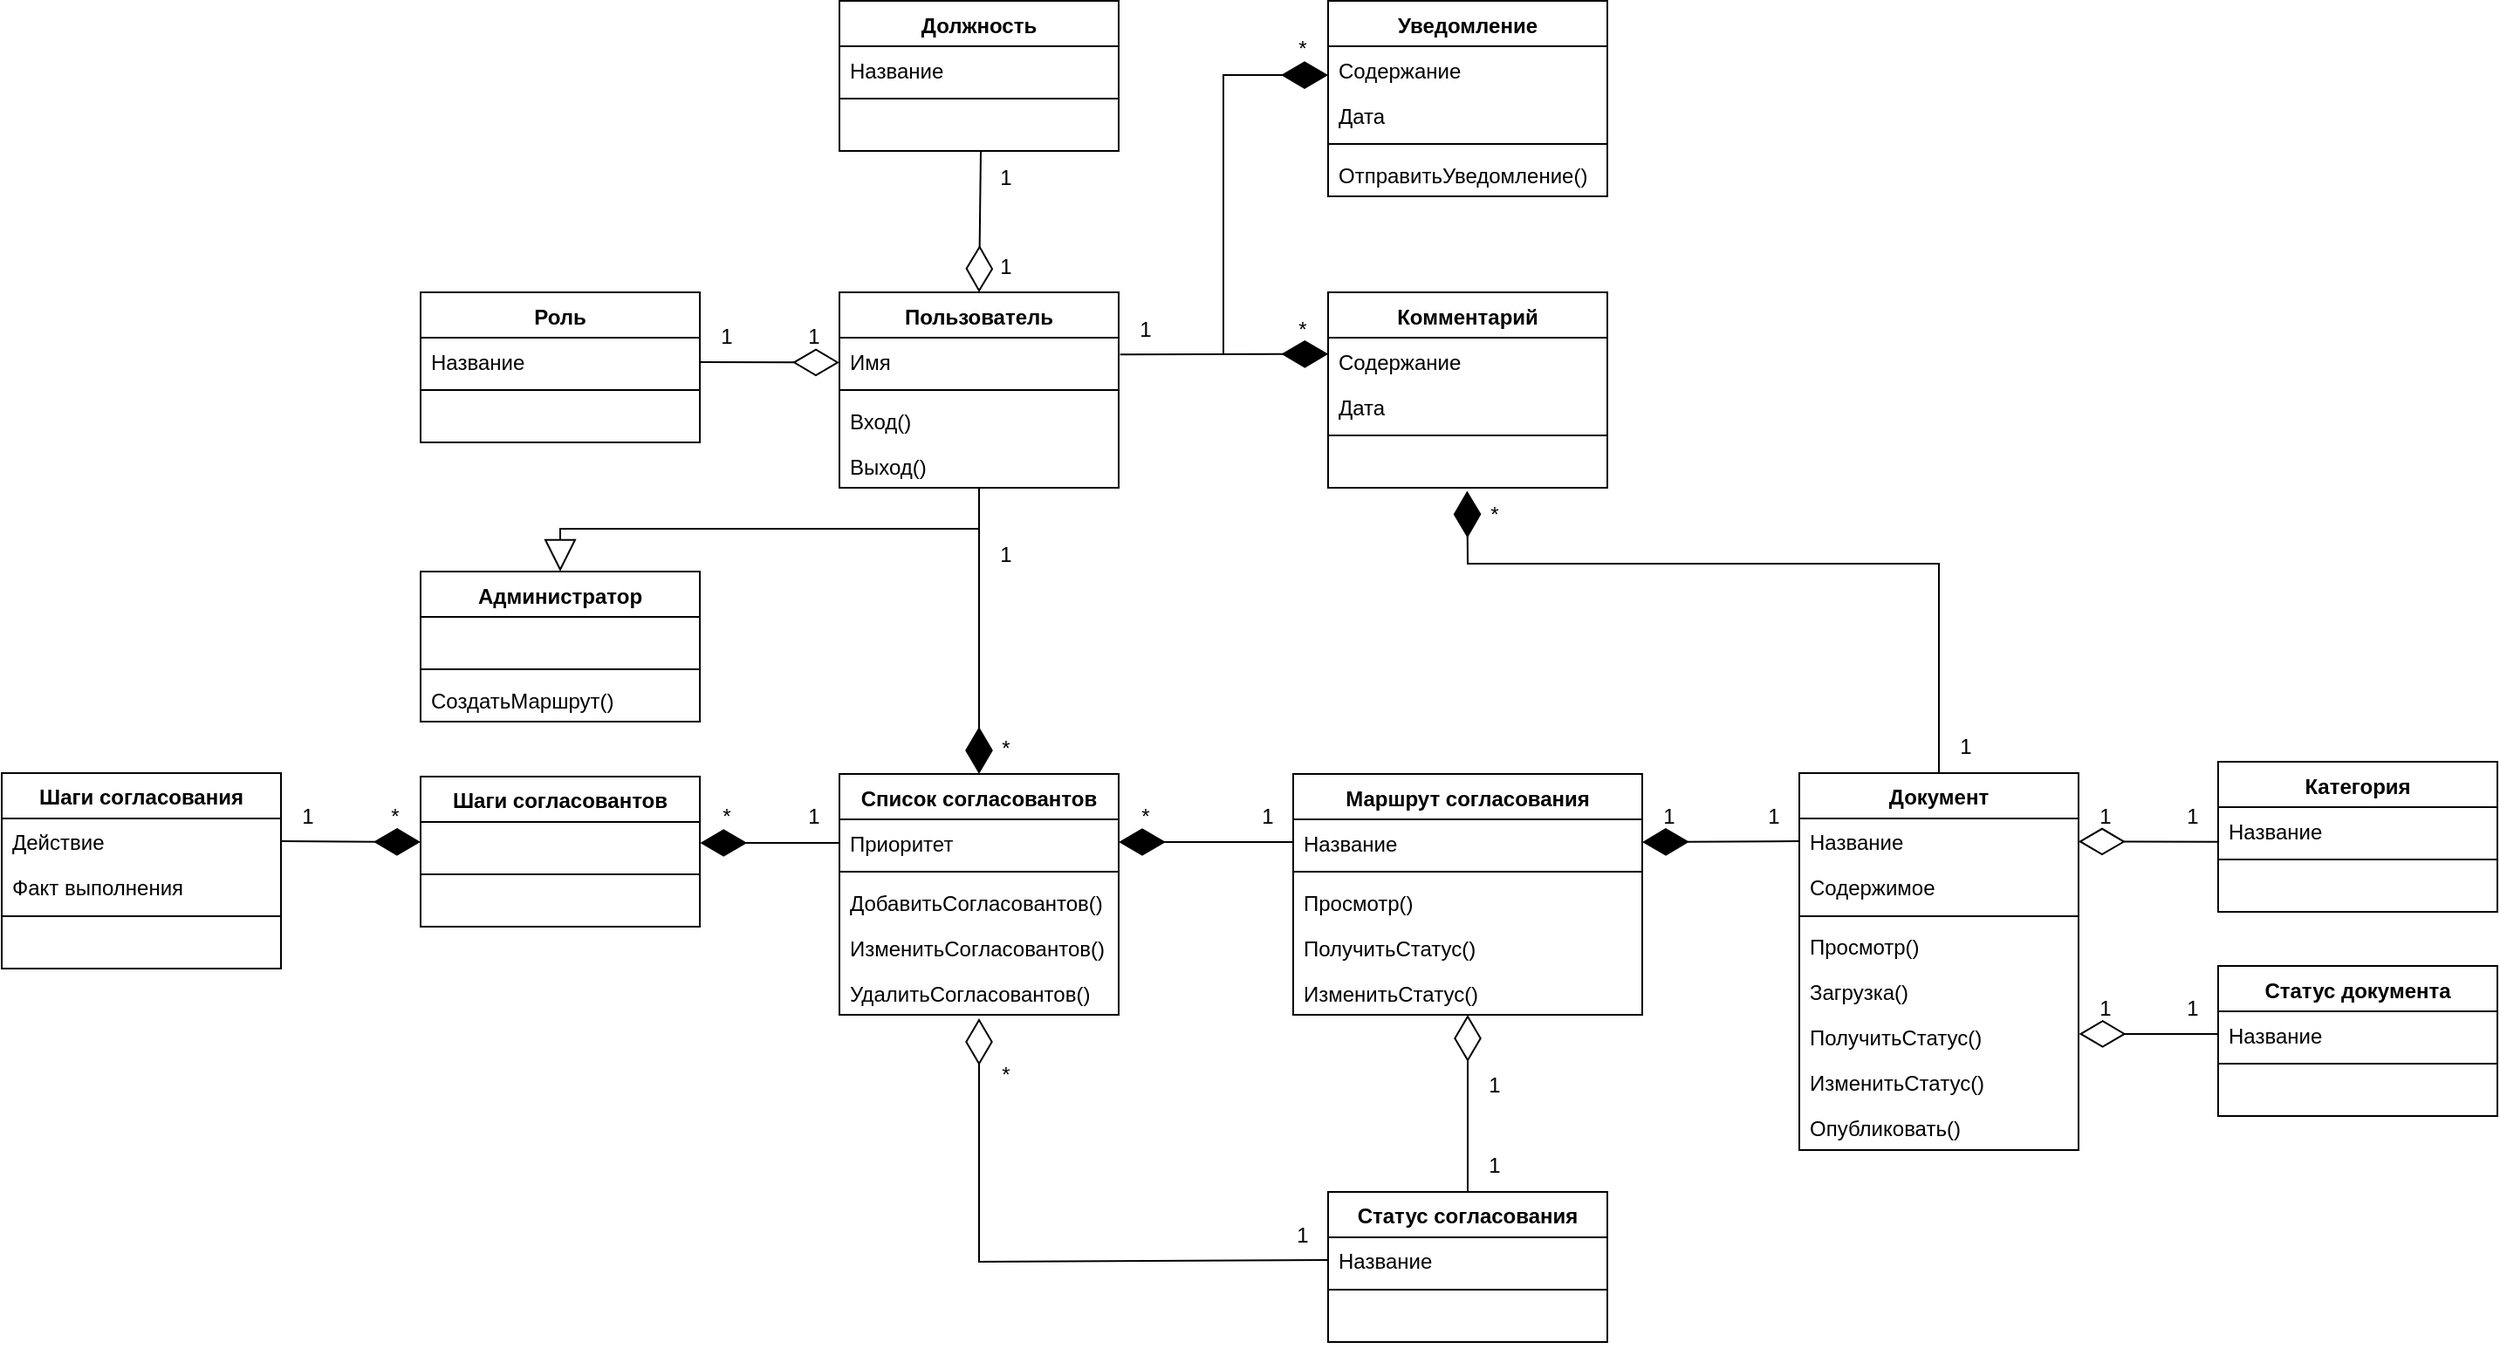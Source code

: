 <mxfile version="25.0.2">
  <diagram id="C5RBs43oDa-KdzZeNtuy" name="Page-1">
    <mxGraphModel dx="2420" dy="2107" grid="1" gridSize="10" guides="1" tooltips="1" connect="1" arrows="1" fold="1" page="1" pageScale="1" pageWidth="827" pageHeight="1169" math="0" shadow="0">
      <root>
        <mxCell id="WIyWlLk6GJQsqaUBKTNV-0" />
        <mxCell id="WIyWlLk6GJQsqaUBKTNV-1" parent="WIyWlLk6GJQsqaUBKTNV-0" />
        <mxCell id="7v97pKfbZcQ0z_pEZCTl-0" value="Пользователь" style="swimlane;fontStyle=1;align=center;verticalAlign=top;childLayout=stackLayout;horizontal=1;startSize=26;horizontalStack=0;resizeParent=1;resizeParentMax=0;resizeLast=0;collapsible=1;marginBottom=0;whiteSpace=wrap;html=1;" parent="WIyWlLk6GJQsqaUBKTNV-1" vertex="1">
          <mxGeometry x="200" y="164.5" width="160" height="112" as="geometry" />
        </mxCell>
        <mxCell id="7v97pKfbZcQ0z_pEZCTl-1" value="Имя" style="text;strokeColor=none;fillColor=none;align=left;verticalAlign=top;spacingLeft=4;spacingRight=4;overflow=hidden;rotatable=0;points=[[0,0.5],[1,0.5]];portConstraint=eastwest;whiteSpace=wrap;html=1;" parent="7v97pKfbZcQ0z_pEZCTl-0" vertex="1">
          <mxGeometry y="26" width="160" height="26" as="geometry" />
        </mxCell>
        <mxCell id="7v97pKfbZcQ0z_pEZCTl-2" value="" style="line;strokeWidth=1;fillColor=none;align=left;verticalAlign=middle;spacingTop=-1;spacingLeft=3;spacingRight=3;rotatable=0;labelPosition=right;points=[];portConstraint=eastwest;strokeColor=inherit;" parent="7v97pKfbZcQ0z_pEZCTl-0" vertex="1">
          <mxGeometry y="52" width="160" height="8" as="geometry" />
        </mxCell>
        <mxCell id="7v97pKfbZcQ0z_pEZCTl-3" value="Вход()&lt;div&gt;&lt;br&gt;&lt;/div&gt;" style="text;strokeColor=none;fillColor=none;align=left;verticalAlign=top;spacingLeft=4;spacingRight=4;overflow=hidden;rotatable=0;points=[[0,0.5],[1,0.5]];portConstraint=eastwest;whiteSpace=wrap;html=1;" parent="7v97pKfbZcQ0z_pEZCTl-0" vertex="1">
          <mxGeometry y="60" width="160" height="26" as="geometry" />
        </mxCell>
        <mxCell id="7v97pKfbZcQ0z_pEZCTl-6" value="Выход()" style="text;strokeColor=none;fillColor=none;align=left;verticalAlign=top;spacingLeft=4;spacingRight=4;overflow=hidden;rotatable=0;points=[[0,0.5],[1,0.5]];portConstraint=eastwest;whiteSpace=wrap;html=1;" parent="7v97pKfbZcQ0z_pEZCTl-0" vertex="1">
          <mxGeometry y="86" width="160" height="26" as="geometry" />
        </mxCell>
        <mxCell id="7v97pKfbZcQ0z_pEZCTl-7" value="Роль" style="swimlane;fontStyle=1;align=center;verticalAlign=top;childLayout=stackLayout;horizontal=1;startSize=26;horizontalStack=0;resizeParent=1;resizeParentMax=0;resizeLast=0;collapsible=1;marginBottom=0;whiteSpace=wrap;html=1;" parent="WIyWlLk6GJQsqaUBKTNV-1" vertex="1">
          <mxGeometry x="-40" y="164.5" width="160" height="86" as="geometry" />
        </mxCell>
        <mxCell id="7v97pKfbZcQ0z_pEZCTl-8" value="Название" style="text;strokeColor=none;fillColor=none;align=left;verticalAlign=top;spacingLeft=4;spacingRight=4;overflow=hidden;rotatable=0;points=[[0,0.5],[1,0.5]];portConstraint=eastwest;whiteSpace=wrap;html=1;" parent="7v97pKfbZcQ0z_pEZCTl-7" vertex="1">
          <mxGeometry y="26" width="160" height="26" as="geometry" />
        </mxCell>
        <mxCell id="7v97pKfbZcQ0z_pEZCTl-9" value="" style="line;strokeWidth=1;fillColor=none;align=left;verticalAlign=middle;spacingTop=-1;spacingLeft=3;spacingRight=3;rotatable=0;labelPosition=right;points=[];portConstraint=eastwest;strokeColor=inherit;" parent="7v97pKfbZcQ0z_pEZCTl-7" vertex="1">
          <mxGeometry y="52" width="160" height="8" as="geometry" />
        </mxCell>
        <mxCell id="7v97pKfbZcQ0z_pEZCTl-10" value="&lt;div&gt;&lt;br&gt;&lt;/div&gt;" style="text;strokeColor=none;fillColor=none;align=left;verticalAlign=top;spacingLeft=4;spacingRight=4;overflow=hidden;rotatable=0;points=[[0,0.5],[1,0.5]];portConstraint=eastwest;whiteSpace=wrap;html=1;" parent="7v97pKfbZcQ0z_pEZCTl-7" vertex="1">
          <mxGeometry y="60" width="160" height="26" as="geometry" />
        </mxCell>
        <mxCell id="7v97pKfbZcQ0z_pEZCTl-15" value="Документ" style="swimlane;fontStyle=1;align=center;verticalAlign=top;childLayout=stackLayout;horizontal=1;startSize=26;horizontalStack=0;resizeParent=1;resizeParentMax=0;resizeLast=0;collapsible=1;marginBottom=0;whiteSpace=wrap;html=1;" parent="WIyWlLk6GJQsqaUBKTNV-1" vertex="1">
          <mxGeometry x="750" y="440" width="160" height="216" as="geometry" />
        </mxCell>
        <mxCell id="7v97pKfbZcQ0z_pEZCTl-16" value="Название" style="text;strokeColor=none;fillColor=none;align=left;verticalAlign=top;spacingLeft=4;spacingRight=4;overflow=hidden;rotatable=0;points=[[0,0.5],[1,0.5]];portConstraint=eastwest;whiteSpace=wrap;html=1;" parent="7v97pKfbZcQ0z_pEZCTl-15" vertex="1">
          <mxGeometry y="26" width="160" height="26" as="geometry" />
        </mxCell>
        <mxCell id="7v97pKfbZcQ0z_pEZCTl-21" value="Содержимое" style="text;strokeColor=none;fillColor=none;align=left;verticalAlign=top;spacingLeft=4;spacingRight=4;overflow=hidden;rotatable=0;points=[[0,0.5],[1,0.5]];portConstraint=eastwest;whiteSpace=wrap;html=1;" parent="7v97pKfbZcQ0z_pEZCTl-15" vertex="1">
          <mxGeometry y="52" width="160" height="26" as="geometry" />
        </mxCell>
        <mxCell id="7v97pKfbZcQ0z_pEZCTl-17" value="" style="line;strokeWidth=1;fillColor=none;align=left;verticalAlign=middle;spacingTop=-1;spacingLeft=3;spacingRight=3;rotatable=0;labelPosition=right;points=[];portConstraint=eastwest;strokeColor=inherit;" parent="7v97pKfbZcQ0z_pEZCTl-15" vertex="1">
          <mxGeometry y="78" width="160" height="8" as="geometry" />
        </mxCell>
        <mxCell id="7v97pKfbZcQ0z_pEZCTl-18" value="Просмотр()" style="text;strokeColor=none;fillColor=none;align=left;verticalAlign=top;spacingLeft=4;spacingRight=4;overflow=hidden;rotatable=0;points=[[0,0.5],[1,0.5]];portConstraint=eastwest;whiteSpace=wrap;html=1;" parent="7v97pKfbZcQ0z_pEZCTl-15" vertex="1">
          <mxGeometry y="86" width="160" height="26" as="geometry" />
        </mxCell>
        <mxCell id="7v97pKfbZcQ0z_pEZCTl-19" value="Загрузка()" style="text;strokeColor=none;fillColor=none;align=left;verticalAlign=top;spacingLeft=4;spacingRight=4;overflow=hidden;rotatable=0;points=[[0,0.5],[1,0.5]];portConstraint=eastwest;whiteSpace=wrap;html=1;" parent="7v97pKfbZcQ0z_pEZCTl-15" vertex="1">
          <mxGeometry y="112" width="160" height="26" as="geometry" />
        </mxCell>
        <mxCell id="7v97pKfbZcQ0z_pEZCTl-24" value="ПолучитьСтатус()" style="text;strokeColor=none;fillColor=none;align=left;verticalAlign=top;spacingLeft=4;spacingRight=4;overflow=hidden;rotatable=0;points=[[0,0.5],[1,0.5]];portConstraint=eastwest;whiteSpace=wrap;html=1;" parent="7v97pKfbZcQ0z_pEZCTl-15" vertex="1">
          <mxGeometry y="138" width="160" height="26" as="geometry" />
        </mxCell>
        <mxCell id="7v97pKfbZcQ0z_pEZCTl-23" value="ИзменитьСтатус()" style="text;strokeColor=none;fillColor=none;align=left;verticalAlign=top;spacingLeft=4;spacingRight=4;overflow=hidden;rotatable=0;points=[[0,0.5],[1,0.5]];portConstraint=eastwest;whiteSpace=wrap;html=1;" parent="7v97pKfbZcQ0z_pEZCTl-15" vertex="1">
          <mxGeometry y="164" width="160" height="26" as="geometry" />
        </mxCell>
        <mxCell id="7v97pKfbZcQ0z_pEZCTl-22" value="Опубликовать()" style="text;strokeColor=none;fillColor=none;align=left;verticalAlign=top;spacingLeft=4;spacingRight=4;overflow=hidden;rotatable=0;points=[[0,0.5],[1,0.5]];portConstraint=eastwest;whiteSpace=wrap;html=1;" parent="7v97pKfbZcQ0z_pEZCTl-15" vertex="1">
          <mxGeometry y="190" width="160" height="26" as="geometry" />
        </mxCell>
        <mxCell id="7v97pKfbZcQ0z_pEZCTl-25" value="Категория" style="swimlane;fontStyle=1;align=center;verticalAlign=top;childLayout=stackLayout;horizontal=1;startSize=26;horizontalStack=0;resizeParent=1;resizeParentMax=0;resizeLast=0;collapsible=1;marginBottom=0;whiteSpace=wrap;html=1;" parent="WIyWlLk6GJQsqaUBKTNV-1" vertex="1">
          <mxGeometry x="990" y="433.5" width="160" height="86" as="geometry" />
        </mxCell>
        <mxCell id="7v97pKfbZcQ0z_pEZCTl-26" value="Название" style="text;strokeColor=none;fillColor=none;align=left;verticalAlign=top;spacingLeft=4;spacingRight=4;overflow=hidden;rotatable=0;points=[[0,0.5],[1,0.5]];portConstraint=eastwest;whiteSpace=wrap;html=1;" parent="7v97pKfbZcQ0z_pEZCTl-25" vertex="1">
          <mxGeometry y="26" width="160" height="26" as="geometry" />
        </mxCell>
        <mxCell id="7v97pKfbZcQ0z_pEZCTl-27" value="" style="line;strokeWidth=1;fillColor=none;align=left;verticalAlign=middle;spacingTop=-1;spacingLeft=3;spacingRight=3;rotatable=0;labelPosition=right;points=[];portConstraint=eastwest;strokeColor=inherit;" parent="7v97pKfbZcQ0z_pEZCTl-25" vertex="1">
          <mxGeometry y="52" width="160" height="8" as="geometry" />
        </mxCell>
        <mxCell id="7v97pKfbZcQ0z_pEZCTl-28" value="&lt;div&gt;&lt;br&gt;&lt;/div&gt;" style="text;strokeColor=none;fillColor=none;align=left;verticalAlign=top;spacingLeft=4;spacingRight=4;overflow=hidden;rotatable=0;points=[[0,0.5],[1,0.5]];portConstraint=eastwest;whiteSpace=wrap;html=1;" parent="7v97pKfbZcQ0z_pEZCTl-25" vertex="1">
          <mxGeometry y="60" width="160" height="26" as="geometry" />
        </mxCell>
        <mxCell id="7v97pKfbZcQ0z_pEZCTl-29" value="Статус документа" style="swimlane;fontStyle=1;align=center;verticalAlign=top;childLayout=stackLayout;horizontal=1;startSize=26;horizontalStack=0;resizeParent=1;resizeParentMax=0;resizeLast=0;collapsible=1;marginBottom=0;whiteSpace=wrap;html=1;" parent="WIyWlLk6GJQsqaUBKTNV-1" vertex="1">
          <mxGeometry x="990" y="550.5" width="160" height="86" as="geometry" />
        </mxCell>
        <mxCell id="7v97pKfbZcQ0z_pEZCTl-30" value="Название" style="text;strokeColor=none;fillColor=none;align=left;verticalAlign=top;spacingLeft=4;spacingRight=4;overflow=hidden;rotatable=0;points=[[0,0.5],[1,0.5]];portConstraint=eastwest;whiteSpace=wrap;html=1;" parent="7v97pKfbZcQ0z_pEZCTl-29" vertex="1">
          <mxGeometry y="26" width="160" height="26" as="geometry" />
        </mxCell>
        <mxCell id="7v97pKfbZcQ0z_pEZCTl-31" value="" style="line;strokeWidth=1;fillColor=none;align=left;verticalAlign=middle;spacingTop=-1;spacingLeft=3;spacingRight=3;rotatable=0;labelPosition=right;points=[];portConstraint=eastwest;strokeColor=inherit;" parent="7v97pKfbZcQ0z_pEZCTl-29" vertex="1">
          <mxGeometry y="52" width="160" height="8" as="geometry" />
        </mxCell>
        <mxCell id="7v97pKfbZcQ0z_pEZCTl-32" value="&lt;div&gt;&lt;br&gt;&lt;/div&gt;" style="text;strokeColor=none;fillColor=none;align=left;verticalAlign=top;spacingLeft=4;spacingRight=4;overflow=hidden;rotatable=0;points=[[0,0.5],[1,0.5]];portConstraint=eastwest;whiteSpace=wrap;html=1;" parent="7v97pKfbZcQ0z_pEZCTl-29" vertex="1">
          <mxGeometry y="60" width="160" height="26" as="geometry" />
        </mxCell>
        <mxCell id="7v97pKfbZcQ0z_pEZCTl-33" value="" style="group" parent="WIyWlLk6GJQsqaUBKTNV-1" vertex="1" connectable="0">
          <mxGeometry x="120" y="174.5" width="80" height="30" as="geometry" />
        </mxCell>
        <mxCell id="7v97pKfbZcQ0z_pEZCTl-12" value="" style="endArrow=diamondThin;endFill=0;endSize=24;html=1;rounded=0;entryX=1;entryY=1.007;entryDx=0;entryDy=0;entryPerimeter=0;" parent="7v97pKfbZcQ0z_pEZCTl-33" target="7v97pKfbZcQ0z_pEZCTl-14" edge="1">
          <mxGeometry width="160" relative="1" as="geometry">
            <mxPoint y="30" as="sourcePoint" />
            <mxPoint x="160" y="30" as="targetPoint" />
          </mxGeometry>
        </mxCell>
        <mxCell id="7v97pKfbZcQ0z_pEZCTl-13" value="1" style="text;html=1;align=center;verticalAlign=middle;resizable=0;points=[];autosize=1;strokeColor=none;fillColor=none;" parent="7v97pKfbZcQ0z_pEZCTl-33" vertex="1">
          <mxGeometry width="30" height="30" as="geometry" />
        </mxCell>
        <mxCell id="7v97pKfbZcQ0z_pEZCTl-14" value="1" style="text;html=1;align=center;verticalAlign=middle;resizable=0;points=[];autosize=1;strokeColor=none;fillColor=none;" parent="7v97pKfbZcQ0z_pEZCTl-33" vertex="1">
          <mxGeometry x="50" width="30" height="30" as="geometry" />
        </mxCell>
        <mxCell id="7v97pKfbZcQ0z_pEZCTl-35" value="" style="endArrow=diamondThin;endFill=0;endSize=24;html=1;rounded=0;exitX=-0.002;exitY=0.766;exitDx=0;exitDy=0;exitPerimeter=0;" parent="WIyWlLk6GJQsqaUBKTNV-1" source="7v97pKfbZcQ0z_pEZCTl-26" target="7v97pKfbZcQ0z_pEZCTl-16" edge="1">
          <mxGeometry width="160" relative="1" as="geometry">
            <mxPoint x="790" y="400" as="sourcePoint" />
            <mxPoint x="950" y="400" as="targetPoint" />
          </mxGeometry>
        </mxCell>
        <mxCell id="7v97pKfbZcQ0z_pEZCTl-36" value="1" style="text;html=1;align=center;verticalAlign=middle;resizable=0;points=[];autosize=1;strokeColor=none;fillColor=none;" parent="WIyWlLk6GJQsqaUBKTNV-1" vertex="1">
          <mxGeometry x="910" y="450" width="30" height="30" as="geometry" />
        </mxCell>
        <mxCell id="7v97pKfbZcQ0z_pEZCTl-37" value="1" style="text;html=1;align=center;verticalAlign=middle;resizable=0;points=[];autosize=1;strokeColor=none;fillColor=none;" parent="WIyWlLk6GJQsqaUBKTNV-1" vertex="1">
          <mxGeometry x="960" y="450" width="30" height="30" as="geometry" />
        </mxCell>
        <mxCell id="7v97pKfbZcQ0z_pEZCTl-38" value="" style="endArrow=diamondThin;endFill=0;endSize=24;html=1;rounded=0;exitX=0;exitY=0.5;exitDx=0;exitDy=0;entryX=0.011;entryY=0.982;entryDx=0;entryDy=0;entryPerimeter=0;" parent="WIyWlLk6GJQsqaUBKTNV-1" source="7v97pKfbZcQ0z_pEZCTl-30" target="7v97pKfbZcQ0z_pEZCTl-39" edge="1">
          <mxGeometry width="160" relative="1" as="geometry">
            <mxPoint x="841" y="369" as="sourcePoint" />
            <mxPoint x="840" y="450" as="targetPoint" />
          </mxGeometry>
        </mxCell>
        <mxCell id="7v97pKfbZcQ0z_pEZCTl-39" value="1" style="text;html=1;align=center;verticalAlign=middle;resizable=0;points=[];autosize=1;strokeColor=none;fillColor=none;" parent="WIyWlLk6GJQsqaUBKTNV-1" vertex="1">
          <mxGeometry x="910" y="560" width="30" height="30" as="geometry" />
        </mxCell>
        <mxCell id="7v97pKfbZcQ0z_pEZCTl-40" value="1" style="text;html=1;align=center;verticalAlign=middle;resizable=0;points=[];autosize=1;strokeColor=none;fillColor=none;" parent="WIyWlLk6GJQsqaUBKTNV-1" vertex="1">
          <mxGeometry x="960" y="560" width="30" height="30" as="geometry" />
        </mxCell>
        <mxCell id="7v97pKfbZcQ0z_pEZCTl-41" value="Должность" style="swimlane;fontStyle=1;align=center;verticalAlign=top;childLayout=stackLayout;horizontal=1;startSize=26;horizontalStack=0;resizeParent=1;resizeParentMax=0;resizeLast=0;collapsible=1;marginBottom=0;whiteSpace=wrap;html=1;" parent="WIyWlLk6GJQsqaUBKTNV-1" vertex="1">
          <mxGeometry x="200" y="-2.5" width="160" height="86" as="geometry" />
        </mxCell>
        <mxCell id="7v97pKfbZcQ0z_pEZCTl-42" value="Название" style="text;strokeColor=none;fillColor=none;align=left;verticalAlign=top;spacingLeft=4;spacingRight=4;overflow=hidden;rotatable=0;points=[[0,0.5],[1,0.5]];portConstraint=eastwest;whiteSpace=wrap;html=1;" parent="7v97pKfbZcQ0z_pEZCTl-41" vertex="1">
          <mxGeometry y="26" width="160" height="26" as="geometry" />
        </mxCell>
        <mxCell id="7v97pKfbZcQ0z_pEZCTl-43" value="" style="line;strokeWidth=1;fillColor=none;align=left;verticalAlign=middle;spacingTop=-1;spacingLeft=3;spacingRight=3;rotatable=0;labelPosition=right;points=[];portConstraint=eastwest;strokeColor=inherit;" parent="7v97pKfbZcQ0z_pEZCTl-41" vertex="1">
          <mxGeometry y="52" width="160" height="8" as="geometry" />
        </mxCell>
        <mxCell id="7v97pKfbZcQ0z_pEZCTl-44" value="&lt;div&gt;&lt;br&gt;&lt;/div&gt;" style="text;strokeColor=none;fillColor=none;align=left;verticalAlign=top;spacingLeft=4;spacingRight=4;overflow=hidden;rotatable=0;points=[[0,0.5],[1,0.5]];portConstraint=eastwest;whiteSpace=wrap;html=1;" parent="7v97pKfbZcQ0z_pEZCTl-41" vertex="1">
          <mxGeometry y="60" width="160" height="26" as="geometry" />
        </mxCell>
        <mxCell id="7v97pKfbZcQ0z_pEZCTl-45" value="" style="endArrow=diamondThin;endFill=0;endSize=24;html=1;rounded=0;entryX=0.5;entryY=0;entryDx=0;entryDy=0;exitX=0.504;exitY=1.009;exitDx=0;exitDy=0;exitPerimeter=0;" parent="WIyWlLk6GJQsqaUBKTNV-1" edge="1">
          <mxGeometry width="160" relative="1" as="geometry">
            <mxPoint x="281" y="83.5" as="sourcePoint" />
            <mxPoint x="280" y="164.5" as="targetPoint" />
          </mxGeometry>
        </mxCell>
        <mxCell id="7v97pKfbZcQ0z_pEZCTl-46" value="1" style="text;html=1;align=center;verticalAlign=middle;resizable=0;points=[];autosize=1;strokeColor=none;fillColor=none;" parent="WIyWlLk6GJQsqaUBKTNV-1" vertex="1">
          <mxGeometry x="280" y="134.5" width="30" height="30" as="geometry" />
        </mxCell>
        <mxCell id="7v97pKfbZcQ0z_pEZCTl-47" value="1" style="text;html=1;align=center;verticalAlign=middle;resizable=0;points=[];autosize=1;strokeColor=none;fillColor=none;" parent="WIyWlLk6GJQsqaUBKTNV-1" vertex="1">
          <mxGeometry x="280" y="83.5" width="30" height="30" as="geometry" />
        </mxCell>
        <mxCell id="7v97pKfbZcQ0z_pEZCTl-48" value="Маршрут согласования" style="swimlane;fontStyle=1;align=center;verticalAlign=top;childLayout=stackLayout;horizontal=1;startSize=26;horizontalStack=0;resizeParent=1;resizeParentMax=0;resizeLast=0;collapsible=1;marginBottom=0;whiteSpace=wrap;html=1;" parent="WIyWlLk6GJQsqaUBKTNV-1" vertex="1">
          <mxGeometry x="460" y="440.5" width="200" height="138" as="geometry">
            <mxRectangle x="520" y="430" width="210" height="30" as="alternateBounds" />
          </mxGeometry>
        </mxCell>
        <mxCell id="7v97pKfbZcQ0z_pEZCTl-50" value="Название" style="text;strokeColor=none;fillColor=none;align=left;verticalAlign=top;spacingLeft=4;spacingRight=4;overflow=hidden;rotatable=0;points=[[0,0.5],[1,0.5]];portConstraint=eastwest;whiteSpace=wrap;html=1;" parent="7v97pKfbZcQ0z_pEZCTl-48" vertex="1">
          <mxGeometry y="26" width="200" height="26" as="geometry" />
        </mxCell>
        <mxCell id="7v97pKfbZcQ0z_pEZCTl-51" value="" style="line;strokeWidth=1;fillColor=none;align=left;verticalAlign=middle;spacingTop=-1;spacingLeft=3;spacingRight=3;rotatable=0;labelPosition=right;points=[];portConstraint=eastwest;strokeColor=inherit;" parent="7v97pKfbZcQ0z_pEZCTl-48" vertex="1">
          <mxGeometry y="52" width="200" height="8" as="geometry" />
        </mxCell>
        <mxCell id="7v97pKfbZcQ0z_pEZCTl-52" value="Просмотр()" style="text;strokeColor=none;fillColor=none;align=left;verticalAlign=top;spacingLeft=4;spacingRight=4;overflow=hidden;rotatable=0;points=[[0,0.5],[1,0.5]];portConstraint=eastwest;whiteSpace=wrap;html=1;" parent="7v97pKfbZcQ0z_pEZCTl-48" vertex="1">
          <mxGeometry y="60" width="200" height="26" as="geometry" />
        </mxCell>
        <mxCell id="7v97pKfbZcQ0z_pEZCTl-54" value="ПолучитьСтатус()" style="text;strokeColor=none;fillColor=none;align=left;verticalAlign=top;spacingLeft=4;spacingRight=4;overflow=hidden;rotatable=0;points=[[0,0.5],[1,0.5]];portConstraint=eastwest;whiteSpace=wrap;html=1;" parent="7v97pKfbZcQ0z_pEZCTl-48" vertex="1">
          <mxGeometry y="86" width="200" height="26" as="geometry" />
        </mxCell>
        <mxCell id="7v97pKfbZcQ0z_pEZCTl-55" value="ИзменитьСтатус()" style="text;strokeColor=none;fillColor=none;align=left;verticalAlign=top;spacingLeft=4;spacingRight=4;overflow=hidden;rotatable=0;points=[[0,0.5],[1,0.5]];portConstraint=eastwest;whiteSpace=wrap;html=1;" parent="7v97pKfbZcQ0z_pEZCTl-48" vertex="1">
          <mxGeometry y="112" width="200" height="26" as="geometry" />
        </mxCell>
        <mxCell id="7v97pKfbZcQ0z_pEZCTl-57" value="Администратор" style="swimlane;fontStyle=1;align=center;verticalAlign=top;childLayout=stackLayout;horizontal=1;startSize=26;horizontalStack=0;resizeParent=1;resizeParentMax=0;resizeLast=0;collapsible=1;marginBottom=0;whiteSpace=wrap;html=1;" parent="WIyWlLk6GJQsqaUBKTNV-1" vertex="1">
          <mxGeometry x="-40" y="324.5" width="160" height="86" as="geometry" />
        </mxCell>
        <mxCell id="7v97pKfbZcQ0z_pEZCTl-58" value="&amp;nbsp;" style="text;strokeColor=none;fillColor=none;align=left;verticalAlign=top;spacingLeft=4;spacingRight=4;overflow=hidden;rotatable=0;points=[[0,0.5],[1,0.5]];portConstraint=eastwest;whiteSpace=wrap;html=1;" parent="7v97pKfbZcQ0z_pEZCTl-57" vertex="1">
          <mxGeometry y="26" width="160" height="26" as="geometry" />
        </mxCell>
        <mxCell id="7v97pKfbZcQ0z_pEZCTl-59" value="" style="line;strokeWidth=1;fillColor=none;align=left;verticalAlign=middle;spacingTop=-1;spacingLeft=3;spacingRight=3;rotatable=0;labelPosition=right;points=[];portConstraint=eastwest;strokeColor=inherit;" parent="7v97pKfbZcQ0z_pEZCTl-57" vertex="1">
          <mxGeometry y="52" width="160" height="8" as="geometry" />
        </mxCell>
        <mxCell id="7v97pKfbZcQ0z_pEZCTl-60" value="&lt;div&gt;СоздатьМаршрут()&lt;/div&gt;" style="text;strokeColor=none;fillColor=none;align=left;verticalAlign=top;spacingLeft=4;spacingRight=4;overflow=hidden;rotatable=0;points=[[0,0.5],[1,0.5]];portConstraint=eastwest;whiteSpace=wrap;html=1;" parent="7v97pKfbZcQ0z_pEZCTl-57" vertex="1">
          <mxGeometry y="60" width="160" height="26" as="geometry" />
        </mxCell>
        <mxCell id="7v97pKfbZcQ0z_pEZCTl-62" value="" style="endArrow=block;endSize=16;endFill=0;html=1;rounded=0;fontFamily=Helvetica;fontSize=12;fontColor=default;exitX=0.5;exitY=1;exitDx=0;exitDy=0;entryX=0.5;entryY=0;entryDx=0;entryDy=0;" parent="WIyWlLk6GJQsqaUBKTNV-1" source="7v97pKfbZcQ0z_pEZCTl-0" target="7v97pKfbZcQ0z_pEZCTl-57" edge="1">
          <mxGeometry width="160" relative="1" as="geometry">
            <mxPoint x="230" y="340" as="sourcePoint" />
            <mxPoint x="390" y="340" as="targetPoint" />
            <Array as="points">
              <mxPoint x="280" y="300" />
              <mxPoint x="160" y="300" />
              <mxPoint x="40" y="300" />
            </Array>
          </mxGeometry>
        </mxCell>
        <mxCell id="7v97pKfbZcQ0z_pEZCTl-64" value="" style="endArrow=diamondThin;endFill=1;endSize=24;html=1;rounded=0;fontFamily=Helvetica;fontSize=12;fontColor=default;entryX=0.5;entryY=0;entryDx=0;entryDy=0;" parent="WIyWlLk6GJQsqaUBKTNV-1" target="7v97pKfbZcQ0z_pEZCTl-77" edge="1">
          <mxGeometry width="160" relative="1" as="geometry">
            <mxPoint x="280" y="300" as="sourcePoint" />
            <mxPoint x="360" y="440" as="targetPoint" />
            <Array as="points">
              <mxPoint x="280" y="360" />
              <mxPoint x="280" y="400" />
            </Array>
          </mxGeometry>
        </mxCell>
        <mxCell id="7v97pKfbZcQ0z_pEZCTl-65" value="1" style="text;html=1;align=center;verticalAlign=middle;resizable=0;points=[];autosize=1;strokeColor=none;fillColor=none;" parent="WIyWlLk6GJQsqaUBKTNV-1" vertex="1">
          <mxGeometry x="280" y="300" width="30" height="30" as="geometry" />
        </mxCell>
        <mxCell id="7v97pKfbZcQ0z_pEZCTl-66" value="*" style="text;html=1;align=center;verticalAlign=middle;resizable=0;points=[];autosize=1;strokeColor=none;fillColor=none;fontSize=14;" parent="WIyWlLk6GJQsqaUBKTNV-1" vertex="1">
          <mxGeometry x="280" y="450" width="30" height="30" as="geometry" />
        </mxCell>
        <mxCell id="7v97pKfbZcQ0z_pEZCTl-67" value="Статус согласования" style="swimlane;fontStyle=1;align=center;verticalAlign=top;childLayout=stackLayout;horizontal=1;startSize=26;horizontalStack=0;resizeParent=1;resizeParentMax=0;resizeLast=0;collapsible=1;marginBottom=0;whiteSpace=wrap;html=1;" parent="WIyWlLk6GJQsqaUBKTNV-1" vertex="1">
          <mxGeometry x="480" y="680" width="160" height="86" as="geometry" />
        </mxCell>
        <mxCell id="7v97pKfbZcQ0z_pEZCTl-68" value="Название" style="text;strokeColor=none;fillColor=none;align=left;verticalAlign=top;spacingLeft=4;spacingRight=4;overflow=hidden;rotatable=0;points=[[0,0.5],[1,0.5]];portConstraint=eastwest;whiteSpace=wrap;html=1;" parent="7v97pKfbZcQ0z_pEZCTl-67" vertex="1">
          <mxGeometry y="26" width="160" height="26" as="geometry" />
        </mxCell>
        <mxCell id="7v97pKfbZcQ0z_pEZCTl-69" value="" style="line;strokeWidth=1;fillColor=none;align=left;verticalAlign=middle;spacingTop=-1;spacingLeft=3;spacingRight=3;rotatable=0;labelPosition=right;points=[];portConstraint=eastwest;strokeColor=inherit;" parent="7v97pKfbZcQ0z_pEZCTl-67" vertex="1">
          <mxGeometry y="52" width="160" height="8" as="geometry" />
        </mxCell>
        <mxCell id="7v97pKfbZcQ0z_pEZCTl-70" value="&lt;div&gt;&lt;br&gt;&lt;/div&gt;" style="text;strokeColor=none;fillColor=none;align=left;verticalAlign=top;spacingLeft=4;spacingRight=4;overflow=hidden;rotatable=0;points=[[0,0.5],[1,0.5]];portConstraint=eastwest;whiteSpace=wrap;html=1;" parent="7v97pKfbZcQ0z_pEZCTl-67" vertex="1">
          <mxGeometry y="60" width="160" height="26" as="geometry" />
        </mxCell>
        <mxCell id="7v97pKfbZcQ0z_pEZCTl-71" value="" style="endArrow=diamondThin;endFill=0;endSize=24;html=1;rounded=0;exitX=0.5;exitY=0;exitDx=0;exitDy=0;entryX=0.5;entryY=1;entryDx=0;entryDy=0;" parent="WIyWlLk6GJQsqaUBKTNV-1" edge="1" target="7v97pKfbZcQ0z_pEZCTl-48" source="7v97pKfbZcQ0z_pEZCTl-67">
          <mxGeometry width="160" relative="1" as="geometry">
            <mxPoint x="600" y="640" as="sourcePoint" />
            <mxPoint x="520" y="640" as="targetPoint" />
          </mxGeometry>
        </mxCell>
        <mxCell id="7v97pKfbZcQ0z_pEZCTl-72" value="1" style="text;html=1;align=center;verticalAlign=middle;resizable=0;points=[];autosize=1;strokeColor=none;fillColor=none;" parent="WIyWlLk6GJQsqaUBKTNV-1" vertex="1">
          <mxGeometry x="560" y="604" width="30" height="30" as="geometry" />
        </mxCell>
        <mxCell id="7v97pKfbZcQ0z_pEZCTl-73" value="1" style="text;html=1;align=center;verticalAlign=middle;resizable=0;points=[];autosize=1;strokeColor=none;fillColor=none;" parent="WIyWlLk6GJQsqaUBKTNV-1" vertex="1">
          <mxGeometry x="560" y="650" width="30" height="30" as="geometry" />
        </mxCell>
        <mxCell id="7v97pKfbZcQ0z_pEZCTl-74" value="" style="endArrow=diamondThin;endFill=1;endSize=24;html=1;rounded=0;fontFamily=Helvetica;fontSize=12;fontColor=default;exitX=0;exitY=0.5;exitDx=0;exitDy=0;entryX=1;entryY=0.5;entryDx=0;entryDy=0;" parent="WIyWlLk6GJQsqaUBKTNV-1" source="7v97pKfbZcQ0z_pEZCTl-16" target="7v97pKfbZcQ0z_pEZCTl-50" edge="1">
          <mxGeometry width="160" relative="1" as="geometry">
            <mxPoint x="590" y="410" as="sourcePoint" />
            <mxPoint x="750" y="410" as="targetPoint" />
          </mxGeometry>
        </mxCell>
        <mxCell id="7v97pKfbZcQ0z_pEZCTl-75" value="1" style="text;html=1;align=center;verticalAlign=middle;resizable=0;points=[];autosize=1;strokeColor=none;fillColor=none;" parent="WIyWlLk6GJQsqaUBKTNV-1" vertex="1">
          <mxGeometry x="660" y="450" width="30" height="30" as="geometry" />
        </mxCell>
        <mxCell id="7v97pKfbZcQ0z_pEZCTl-76" value="1" style="text;html=1;align=center;verticalAlign=middle;resizable=0;points=[];autosize=1;strokeColor=none;fillColor=none;" parent="WIyWlLk6GJQsqaUBKTNV-1" vertex="1">
          <mxGeometry x="720" y="450" width="30" height="30" as="geometry" />
        </mxCell>
        <mxCell id="7v97pKfbZcQ0z_pEZCTl-77" value="Список согласовантов" style="swimlane;fontStyle=1;align=center;verticalAlign=top;childLayout=stackLayout;horizontal=1;startSize=26;horizontalStack=0;resizeParent=1;resizeParentMax=0;resizeLast=0;collapsible=1;marginBottom=0;whiteSpace=wrap;html=1;" parent="WIyWlLk6GJQsqaUBKTNV-1" vertex="1">
          <mxGeometry x="200" y="440.5" width="160" height="138" as="geometry" />
        </mxCell>
        <mxCell id="7v97pKfbZcQ0z_pEZCTl-78" value="Приоритет" style="text;strokeColor=none;fillColor=none;align=left;verticalAlign=top;spacingLeft=4;spacingRight=4;overflow=hidden;rotatable=0;points=[[0,0.5],[1,0.5]];portConstraint=eastwest;whiteSpace=wrap;html=1;" parent="7v97pKfbZcQ0z_pEZCTl-77" vertex="1">
          <mxGeometry y="26" width="160" height="26" as="geometry" />
        </mxCell>
        <mxCell id="7v97pKfbZcQ0z_pEZCTl-79" value="" style="line;strokeWidth=1;fillColor=none;align=left;verticalAlign=middle;spacingTop=-1;spacingLeft=3;spacingRight=3;rotatable=0;labelPosition=right;points=[];portConstraint=eastwest;strokeColor=inherit;" parent="7v97pKfbZcQ0z_pEZCTl-77" vertex="1">
          <mxGeometry y="52" width="160" height="8" as="geometry" />
        </mxCell>
        <mxCell id="7v97pKfbZcQ0z_pEZCTl-80" value="&lt;div&gt;ДобавитьСогласовантов()&lt;/div&gt;" style="text;strokeColor=none;fillColor=none;align=left;verticalAlign=top;spacingLeft=4;spacingRight=4;overflow=hidden;rotatable=0;points=[[0,0.5],[1,0.5]];portConstraint=eastwest;whiteSpace=wrap;html=1;" parent="7v97pKfbZcQ0z_pEZCTl-77" vertex="1">
          <mxGeometry y="60" width="160" height="26" as="geometry" />
        </mxCell>
        <mxCell id="7v97pKfbZcQ0z_pEZCTl-85" value="ИзменитьСогласовантов()" style="text;strokeColor=none;fillColor=none;align=left;verticalAlign=top;spacingLeft=4;spacingRight=4;overflow=hidden;rotatable=0;points=[[0,0.5],[1,0.5]];portConstraint=eastwest;whiteSpace=wrap;html=1;" parent="7v97pKfbZcQ0z_pEZCTl-77" vertex="1">
          <mxGeometry y="86" width="160" height="26" as="geometry" />
        </mxCell>
        <mxCell id="7v97pKfbZcQ0z_pEZCTl-84" value="УдалитьСогласовантов()" style="text;strokeColor=none;fillColor=none;align=left;verticalAlign=top;spacingLeft=4;spacingRight=4;overflow=hidden;rotatable=0;points=[[0,0.5],[1,0.5]];portConstraint=eastwest;whiteSpace=wrap;html=1;" parent="7v97pKfbZcQ0z_pEZCTl-77" vertex="1">
          <mxGeometry y="112" width="160" height="26" as="geometry" />
        </mxCell>
        <mxCell id="7v97pKfbZcQ0z_pEZCTl-81" value="" style="endArrow=diamondThin;endFill=1;endSize=24;html=1;rounded=0;fontFamily=Helvetica;fontSize=12;fontColor=default;exitX=0;exitY=0.5;exitDx=0;exitDy=0;entryX=1;entryY=0.5;entryDx=0;entryDy=0;" parent="WIyWlLk6GJQsqaUBKTNV-1" source="7v97pKfbZcQ0z_pEZCTl-50" target="7v97pKfbZcQ0z_pEZCTl-78" edge="1">
          <mxGeometry width="160" relative="1" as="geometry">
            <mxPoint x="140" y="720" as="sourcePoint" />
            <mxPoint x="300" y="720" as="targetPoint" />
          </mxGeometry>
        </mxCell>
        <mxCell id="7v97pKfbZcQ0z_pEZCTl-82" value="1" style="text;html=1;align=center;verticalAlign=middle;resizable=0;points=[];autosize=1;strokeColor=none;fillColor=none;" parent="WIyWlLk6GJQsqaUBKTNV-1" vertex="1">
          <mxGeometry x="430" y="450" width="30" height="30" as="geometry" />
        </mxCell>
        <mxCell id="D8QGTvFc1EV0eLLDhIUu-1" value="" style="endArrow=diamondThin;endFill=0;endSize=24;html=1;rounded=0;exitX=0;exitY=0.5;exitDx=0;exitDy=0;entryX=0.5;entryY=1.077;entryDx=0;entryDy=0;entryPerimeter=0;" edge="1" parent="WIyWlLk6GJQsqaUBKTNV-1" source="7v97pKfbZcQ0z_pEZCTl-68" target="7v97pKfbZcQ0z_pEZCTl-84">
          <mxGeometry width="160" relative="1" as="geometry">
            <mxPoint x="420" y="736" as="sourcePoint" />
            <mxPoint x="420" y="660" as="targetPoint" />
            <Array as="points">
              <mxPoint x="280" y="720" />
            </Array>
          </mxGeometry>
        </mxCell>
        <mxCell id="D8QGTvFc1EV0eLLDhIUu-2" value="1" style="text;html=1;align=center;verticalAlign=middle;resizable=0;points=[];autosize=1;strokeColor=none;fillColor=none;" vertex="1" parent="WIyWlLk6GJQsqaUBKTNV-1">
          <mxGeometry x="450" y="690" width="30" height="30" as="geometry" />
        </mxCell>
        <mxCell id="D8QGTvFc1EV0eLLDhIUu-3" value="*" style="text;html=1;align=center;verticalAlign=middle;resizable=0;points=[];autosize=1;strokeColor=none;fillColor=none;" vertex="1" parent="WIyWlLk6GJQsqaUBKTNV-1">
          <mxGeometry x="280" y="598" width="30" height="30" as="geometry" />
        </mxCell>
        <mxCell id="D8QGTvFc1EV0eLLDhIUu-4" value="*" style="text;html=1;align=center;verticalAlign=middle;resizable=0;points=[];autosize=1;strokeColor=none;fillColor=none;" vertex="1" parent="WIyWlLk6GJQsqaUBKTNV-1">
          <mxGeometry x="360" y="450" width="30" height="30" as="geometry" />
        </mxCell>
        <mxCell id="D8QGTvFc1EV0eLLDhIUu-5" value="*" style="text;html=1;align=center;verticalAlign=middle;resizable=0;points=[];autosize=1;strokeColor=none;fillColor=none;" vertex="1" parent="WIyWlLk6GJQsqaUBKTNV-1">
          <mxGeometry x="280" y="410.5" width="30" height="30" as="geometry" />
        </mxCell>
        <mxCell id="D8QGTvFc1EV0eLLDhIUu-6" value="Шаги согласования" style="swimlane;fontStyle=1;align=center;verticalAlign=top;childLayout=stackLayout;horizontal=1;startSize=26;horizontalStack=0;resizeParent=1;resizeParentMax=0;resizeLast=0;collapsible=1;marginBottom=0;whiteSpace=wrap;html=1;" vertex="1" parent="WIyWlLk6GJQsqaUBKTNV-1">
          <mxGeometry x="-280" y="440" width="160" height="112" as="geometry" />
        </mxCell>
        <mxCell id="D8QGTvFc1EV0eLLDhIUu-7" value="Действие" style="text;strokeColor=none;fillColor=none;align=left;verticalAlign=top;spacingLeft=4;spacingRight=4;overflow=hidden;rotatable=0;points=[[0,0.5],[1,0.5]];portConstraint=eastwest;whiteSpace=wrap;html=1;" vertex="1" parent="D8QGTvFc1EV0eLLDhIUu-6">
          <mxGeometry y="26" width="160" height="26" as="geometry" />
        </mxCell>
        <mxCell id="D8QGTvFc1EV0eLLDhIUu-13" value="Факт выполнения" style="text;strokeColor=none;fillColor=none;align=left;verticalAlign=top;spacingLeft=4;spacingRight=4;overflow=hidden;rotatable=0;points=[[0,0.5],[1,0.5]];portConstraint=eastwest;whiteSpace=wrap;html=1;" vertex="1" parent="D8QGTvFc1EV0eLLDhIUu-6">
          <mxGeometry y="52" width="160" height="26" as="geometry" />
        </mxCell>
        <mxCell id="D8QGTvFc1EV0eLLDhIUu-8" value="" style="line;strokeWidth=1;fillColor=none;align=left;verticalAlign=middle;spacingTop=-1;spacingLeft=3;spacingRight=3;rotatable=0;labelPosition=right;points=[];portConstraint=eastwest;strokeColor=inherit;" vertex="1" parent="D8QGTvFc1EV0eLLDhIUu-6">
          <mxGeometry y="78" width="160" height="8" as="geometry" />
        </mxCell>
        <mxCell id="D8QGTvFc1EV0eLLDhIUu-9" value="&lt;div&gt;&lt;br&gt;&lt;/div&gt;" style="text;strokeColor=none;fillColor=none;align=left;verticalAlign=top;spacingLeft=4;spacingRight=4;overflow=hidden;rotatable=0;points=[[0,0.5],[1,0.5]];portConstraint=eastwest;whiteSpace=wrap;html=1;" vertex="1" parent="D8QGTvFc1EV0eLLDhIUu-6">
          <mxGeometry y="86" width="160" height="26" as="geometry" />
        </mxCell>
        <mxCell id="D8QGTvFc1EV0eLLDhIUu-10" value="" style="endArrow=diamondThin;endFill=1;endSize=24;html=1;rounded=0;fontFamily=Helvetica;fontSize=12;fontColor=default;exitX=1;exitY=0.5;exitDx=0;exitDy=0;" edge="1" parent="WIyWlLk6GJQsqaUBKTNV-1" source="D8QGTvFc1EV0eLLDhIUu-7">
          <mxGeometry width="160" relative="1" as="geometry">
            <mxPoint x="-125" y="478.5" as="sourcePoint" />
            <mxPoint x="-40" y="479.5" as="targetPoint" />
          </mxGeometry>
        </mxCell>
        <mxCell id="D8QGTvFc1EV0eLLDhIUu-11" value="1" style="text;html=1;align=center;verticalAlign=middle;resizable=0;points=[];autosize=1;strokeColor=none;fillColor=none;" vertex="1" parent="WIyWlLk6GJQsqaUBKTNV-1">
          <mxGeometry x="-120" y="449.5" width="30" height="30" as="geometry" />
        </mxCell>
        <mxCell id="D8QGTvFc1EV0eLLDhIUu-12" value="*" style="text;html=1;align=center;verticalAlign=middle;resizable=0;points=[];autosize=1;strokeColor=none;fillColor=none;" vertex="1" parent="WIyWlLk6GJQsqaUBKTNV-1">
          <mxGeometry x="-70" y="449.5" width="30" height="30" as="geometry" />
        </mxCell>
        <mxCell id="D8QGTvFc1EV0eLLDhIUu-14" value="Шаги согласовантов" style="swimlane;fontStyle=1;align=center;verticalAlign=top;childLayout=stackLayout;horizontal=1;startSize=26;horizontalStack=0;resizeParent=1;resizeParentMax=0;resizeLast=0;collapsible=1;marginBottom=0;whiteSpace=wrap;html=1;" vertex="1" parent="WIyWlLk6GJQsqaUBKTNV-1">
          <mxGeometry x="-40" y="442" width="160" height="86" as="geometry" />
        </mxCell>
        <mxCell id="D8QGTvFc1EV0eLLDhIUu-15" value="" style="text;strokeColor=none;fillColor=none;align=left;verticalAlign=top;spacingLeft=4;spacingRight=4;overflow=hidden;rotatable=0;points=[[0,0.5],[1,0.5]];portConstraint=eastwest;whiteSpace=wrap;html=1;" vertex="1" parent="D8QGTvFc1EV0eLLDhIUu-14">
          <mxGeometry y="26" width="160" height="26" as="geometry" />
        </mxCell>
        <mxCell id="D8QGTvFc1EV0eLLDhIUu-16" value="" style="line;strokeWidth=1;fillColor=none;align=left;verticalAlign=middle;spacingTop=-1;spacingLeft=3;spacingRight=3;rotatable=0;labelPosition=right;points=[];portConstraint=eastwest;strokeColor=inherit;" vertex="1" parent="D8QGTvFc1EV0eLLDhIUu-14">
          <mxGeometry y="52" width="160" height="8" as="geometry" />
        </mxCell>
        <mxCell id="D8QGTvFc1EV0eLLDhIUu-17" value="&lt;div&gt;&lt;br&gt;&lt;/div&gt;" style="text;strokeColor=none;fillColor=none;align=left;verticalAlign=top;spacingLeft=4;spacingRight=4;overflow=hidden;rotatable=0;points=[[0,0.5],[1,0.5]];portConstraint=eastwest;whiteSpace=wrap;html=1;" vertex="1" parent="D8QGTvFc1EV0eLLDhIUu-14">
          <mxGeometry y="60" width="160" height="26" as="geometry" />
        </mxCell>
        <mxCell id="D8QGTvFc1EV0eLLDhIUu-18" value="" style="endArrow=diamondThin;endFill=1;endSize=24;html=1;rounded=0;fontFamily=Helvetica;fontSize=12;fontColor=default;exitX=0;exitY=0.5;exitDx=0;exitDy=0;entryX=0.005;entryY=1;entryDx=0;entryDy=0;entryPerimeter=0;" edge="1" parent="WIyWlLk6GJQsqaUBKTNV-1" target="D8QGTvFc1EV0eLLDhIUu-20">
          <mxGeometry width="160" relative="1" as="geometry">
            <mxPoint x="200" y="480" as="sourcePoint" />
            <mxPoint x="100" y="480" as="targetPoint" />
          </mxGeometry>
        </mxCell>
        <mxCell id="D8QGTvFc1EV0eLLDhIUu-19" value="1" style="text;html=1;align=center;verticalAlign=middle;resizable=0;points=[];autosize=1;strokeColor=none;fillColor=none;" vertex="1" parent="WIyWlLk6GJQsqaUBKTNV-1">
          <mxGeometry x="170" y="450" width="30" height="30" as="geometry" />
        </mxCell>
        <mxCell id="D8QGTvFc1EV0eLLDhIUu-20" value="*" style="text;html=1;align=center;verticalAlign=middle;resizable=0;points=[];autosize=1;strokeColor=none;fillColor=none;" vertex="1" parent="WIyWlLk6GJQsqaUBKTNV-1">
          <mxGeometry x="120" y="450" width="30" height="30" as="geometry" />
        </mxCell>
        <mxCell id="D8QGTvFc1EV0eLLDhIUu-21" value="Комментарий" style="swimlane;fontStyle=1;align=center;verticalAlign=top;childLayout=stackLayout;horizontal=1;startSize=26;horizontalStack=0;resizeParent=1;resizeParentMax=0;resizeLast=0;collapsible=1;marginBottom=0;whiteSpace=wrap;html=1;" vertex="1" parent="WIyWlLk6GJQsqaUBKTNV-1">
          <mxGeometry x="480" y="164.5" width="160" height="112" as="geometry" />
        </mxCell>
        <mxCell id="D8QGTvFc1EV0eLLDhIUu-22" value="Содержание" style="text;strokeColor=none;fillColor=none;align=left;verticalAlign=top;spacingLeft=4;spacingRight=4;overflow=hidden;rotatable=0;points=[[0,0.5],[1,0.5]];portConstraint=eastwest;whiteSpace=wrap;html=1;" vertex="1" parent="D8QGTvFc1EV0eLLDhIUu-21">
          <mxGeometry y="26" width="160" height="26" as="geometry" />
        </mxCell>
        <mxCell id="D8QGTvFc1EV0eLLDhIUu-31" value="Дата" style="text;strokeColor=none;fillColor=none;align=left;verticalAlign=top;spacingLeft=4;spacingRight=4;overflow=hidden;rotatable=0;points=[[0,0.5],[1,0.5]];portConstraint=eastwest;whiteSpace=wrap;html=1;" vertex="1" parent="D8QGTvFc1EV0eLLDhIUu-21">
          <mxGeometry y="52" width="160" height="26" as="geometry" />
        </mxCell>
        <mxCell id="D8QGTvFc1EV0eLLDhIUu-23" value="" style="line;strokeWidth=1;fillColor=none;align=left;verticalAlign=middle;spacingTop=-1;spacingLeft=3;spacingRight=3;rotatable=0;labelPosition=right;points=[];portConstraint=eastwest;strokeColor=inherit;" vertex="1" parent="D8QGTvFc1EV0eLLDhIUu-21">
          <mxGeometry y="78" width="160" height="8" as="geometry" />
        </mxCell>
        <mxCell id="D8QGTvFc1EV0eLLDhIUu-24" value="&lt;div&gt;&amp;nbsp;&lt;/div&gt;" style="text;strokeColor=none;fillColor=none;align=left;verticalAlign=top;spacingLeft=4;spacingRight=4;overflow=hidden;rotatable=0;points=[[0,0.5],[1,0.5]];portConstraint=eastwest;whiteSpace=wrap;html=1;" vertex="1" parent="D8QGTvFc1EV0eLLDhIUu-21">
          <mxGeometry y="86" width="160" height="26" as="geometry" />
        </mxCell>
        <mxCell id="D8QGTvFc1EV0eLLDhIUu-26" value="Уведомление" style="swimlane;fontStyle=1;align=center;verticalAlign=top;childLayout=stackLayout;horizontal=1;startSize=26;horizontalStack=0;resizeParent=1;resizeParentMax=0;resizeLast=0;collapsible=1;marginBottom=0;whiteSpace=wrap;html=1;" vertex="1" parent="WIyWlLk6GJQsqaUBKTNV-1">
          <mxGeometry x="480" y="-2.5" width="160" height="112" as="geometry" />
        </mxCell>
        <mxCell id="D8QGTvFc1EV0eLLDhIUu-27" value="Содержание" style="text;strokeColor=none;fillColor=none;align=left;verticalAlign=top;spacingLeft=4;spacingRight=4;overflow=hidden;rotatable=0;points=[[0,0.5],[1,0.5]];portConstraint=eastwest;whiteSpace=wrap;html=1;" vertex="1" parent="D8QGTvFc1EV0eLLDhIUu-26">
          <mxGeometry y="26" width="160" height="26" as="geometry" />
        </mxCell>
        <mxCell id="D8QGTvFc1EV0eLLDhIUu-32" value="Дата" style="text;strokeColor=none;fillColor=none;align=left;verticalAlign=top;spacingLeft=4;spacingRight=4;overflow=hidden;rotatable=0;points=[[0,0.5],[1,0.5]];portConstraint=eastwest;whiteSpace=wrap;html=1;" vertex="1" parent="D8QGTvFc1EV0eLLDhIUu-26">
          <mxGeometry y="52" width="160" height="26" as="geometry" />
        </mxCell>
        <mxCell id="D8QGTvFc1EV0eLLDhIUu-28" value="" style="line;strokeWidth=1;fillColor=none;align=left;verticalAlign=middle;spacingTop=-1;spacingLeft=3;spacingRight=3;rotatable=0;labelPosition=right;points=[];portConstraint=eastwest;strokeColor=inherit;" vertex="1" parent="D8QGTvFc1EV0eLLDhIUu-26">
          <mxGeometry y="78" width="160" height="8" as="geometry" />
        </mxCell>
        <mxCell id="D8QGTvFc1EV0eLLDhIUu-29" value="&lt;div&gt;ОтправитьУведомление()&lt;/div&gt;" style="text;strokeColor=none;fillColor=none;align=left;verticalAlign=top;spacingLeft=4;spacingRight=4;overflow=hidden;rotatable=0;points=[[0,0.5],[1,0.5]];portConstraint=eastwest;whiteSpace=wrap;html=1;" vertex="1" parent="D8QGTvFc1EV0eLLDhIUu-26">
          <mxGeometry y="86" width="160" height="26" as="geometry" />
        </mxCell>
        <mxCell id="D8QGTvFc1EV0eLLDhIUu-33" value="" style="endArrow=diamondThin;endFill=1;endSize=24;html=1;rounded=0;fontFamily=Helvetica;fontSize=12;fontColor=default;exitX=0.5;exitY=0;exitDx=0;exitDy=0;entryX=0.498;entryY=1.067;entryDx=0;entryDy=0;entryPerimeter=0;" edge="1" parent="WIyWlLk6GJQsqaUBKTNV-1" source="7v97pKfbZcQ0z_pEZCTl-15" target="D8QGTvFc1EV0eLLDhIUu-24">
          <mxGeometry width="160" relative="1" as="geometry">
            <mxPoint x="880" y="350" as="sourcePoint" />
            <mxPoint x="780" y="350" as="targetPoint" />
            <Array as="points">
              <mxPoint x="830" y="320" />
              <mxPoint x="560" y="320" />
            </Array>
          </mxGeometry>
        </mxCell>
        <mxCell id="D8QGTvFc1EV0eLLDhIUu-35" value="" style="endArrow=diamondThin;endFill=1;endSize=24;html=1;rounded=0;fontFamily=Helvetica;fontSize=12;fontColor=default;exitX=1.005;exitY=0.372;exitDx=0;exitDy=0;entryX=0.001;entryY=0.36;entryDx=0;entryDy=0;exitPerimeter=0;entryPerimeter=0;" edge="1" parent="WIyWlLk6GJQsqaUBKTNV-1" source="7v97pKfbZcQ0z_pEZCTl-1" target="D8QGTvFc1EV0eLLDhIUu-22">
          <mxGeometry width="160" relative="1" as="geometry">
            <mxPoint x="450" y="300" as="sourcePoint" />
            <mxPoint x="350" y="300" as="targetPoint" />
          </mxGeometry>
        </mxCell>
        <mxCell id="D8QGTvFc1EV0eLLDhIUu-36" value="" style="endArrow=diamondThin;endFill=1;endSize=24;html=1;rounded=0;fontFamily=Helvetica;fontSize=12;fontColor=default;entryX=0;entryY=0.637;entryDx=0;entryDy=0;entryPerimeter=0;" edge="1" parent="WIyWlLk6GJQsqaUBKTNV-1" target="D8QGTvFc1EV0eLLDhIUu-27">
          <mxGeometry width="160" relative="1" as="geometry">
            <mxPoint x="420" y="200" as="sourcePoint" />
            <mxPoint x="490" y="214" as="targetPoint" />
            <Array as="points">
              <mxPoint x="420" y="40" />
            </Array>
          </mxGeometry>
        </mxCell>
        <mxCell id="D8QGTvFc1EV0eLLDhIUu-37" value="1" style="text;html=1;align=center;verticalAlign=middle;resizable=0;points=[];autosize=1;strokeColor=none;fillColor=none;" vertex="1" parent="WIyWlLk6GJQsqaUBKTNV-1">
          <mxGeometry x="360" y="170.5" width="30" height="30" as="geometry" />
        </mxCell>
        <mxCell id="D8QGTvFc1EV0eLLDhIUu-38" value="1" style="text;html=1;align=center;verticalAlign=middle;resizable=0;points=[];autosize=1;strokeColor=none;fillColor=none;" vertex="1" parent="WIyWlLk6GJQsqaUBKTNV-1">
          <mxGeometry x="830" y="410" width="30" height="30" as="geometry" />
        </mxCell>
        <mxCell id="D8QGTvFc1EV0eLLDhIUu-39" value="*" style="text;html=1;align=center;verticalAlign=middle;resizable=0;points=[];autosize=1;strokeColor=none;fillColor=none;" vertex="1" parent="WIyWlLk6GJQsqaUBKTNV-1">
          <mxGeometry x="560" y="276.5" width="30" height="30" as="geometry" />
        </mxCell>
        <mxCell id="D8QGTvFc1EV0eLLDhIUu-40" value="*" style="text;html=1;align=center;verticalAlign=middle;resizable=0;points=[];autosize=1;strokeColor=none;fillColor=none;" vertex="1" parent="WIyWlLk6GJQsqaUBKTNV-1">
          <mxGeometry x="450" y="170.5" width="30" height="30" as="geometry" />
        </mxCell>
        <mxCell id="D8QGTvFc1EV0eLLDhIUu-41" value="*" style="text;html=1;align=center;verticalAlign=middle;resizable=0;points=[];autosize=1;strokeColor=none;fillColor=none;" vertex="1" parent="WIyWlLk6GJQsqaUBKTNV-1">
          <mxGeometry x="450" y="10" width="30" height="30" as="geometry" />
        </mxCell>
      </root>
    </mxGraphModel>
  </diagram>
</mxfile>
